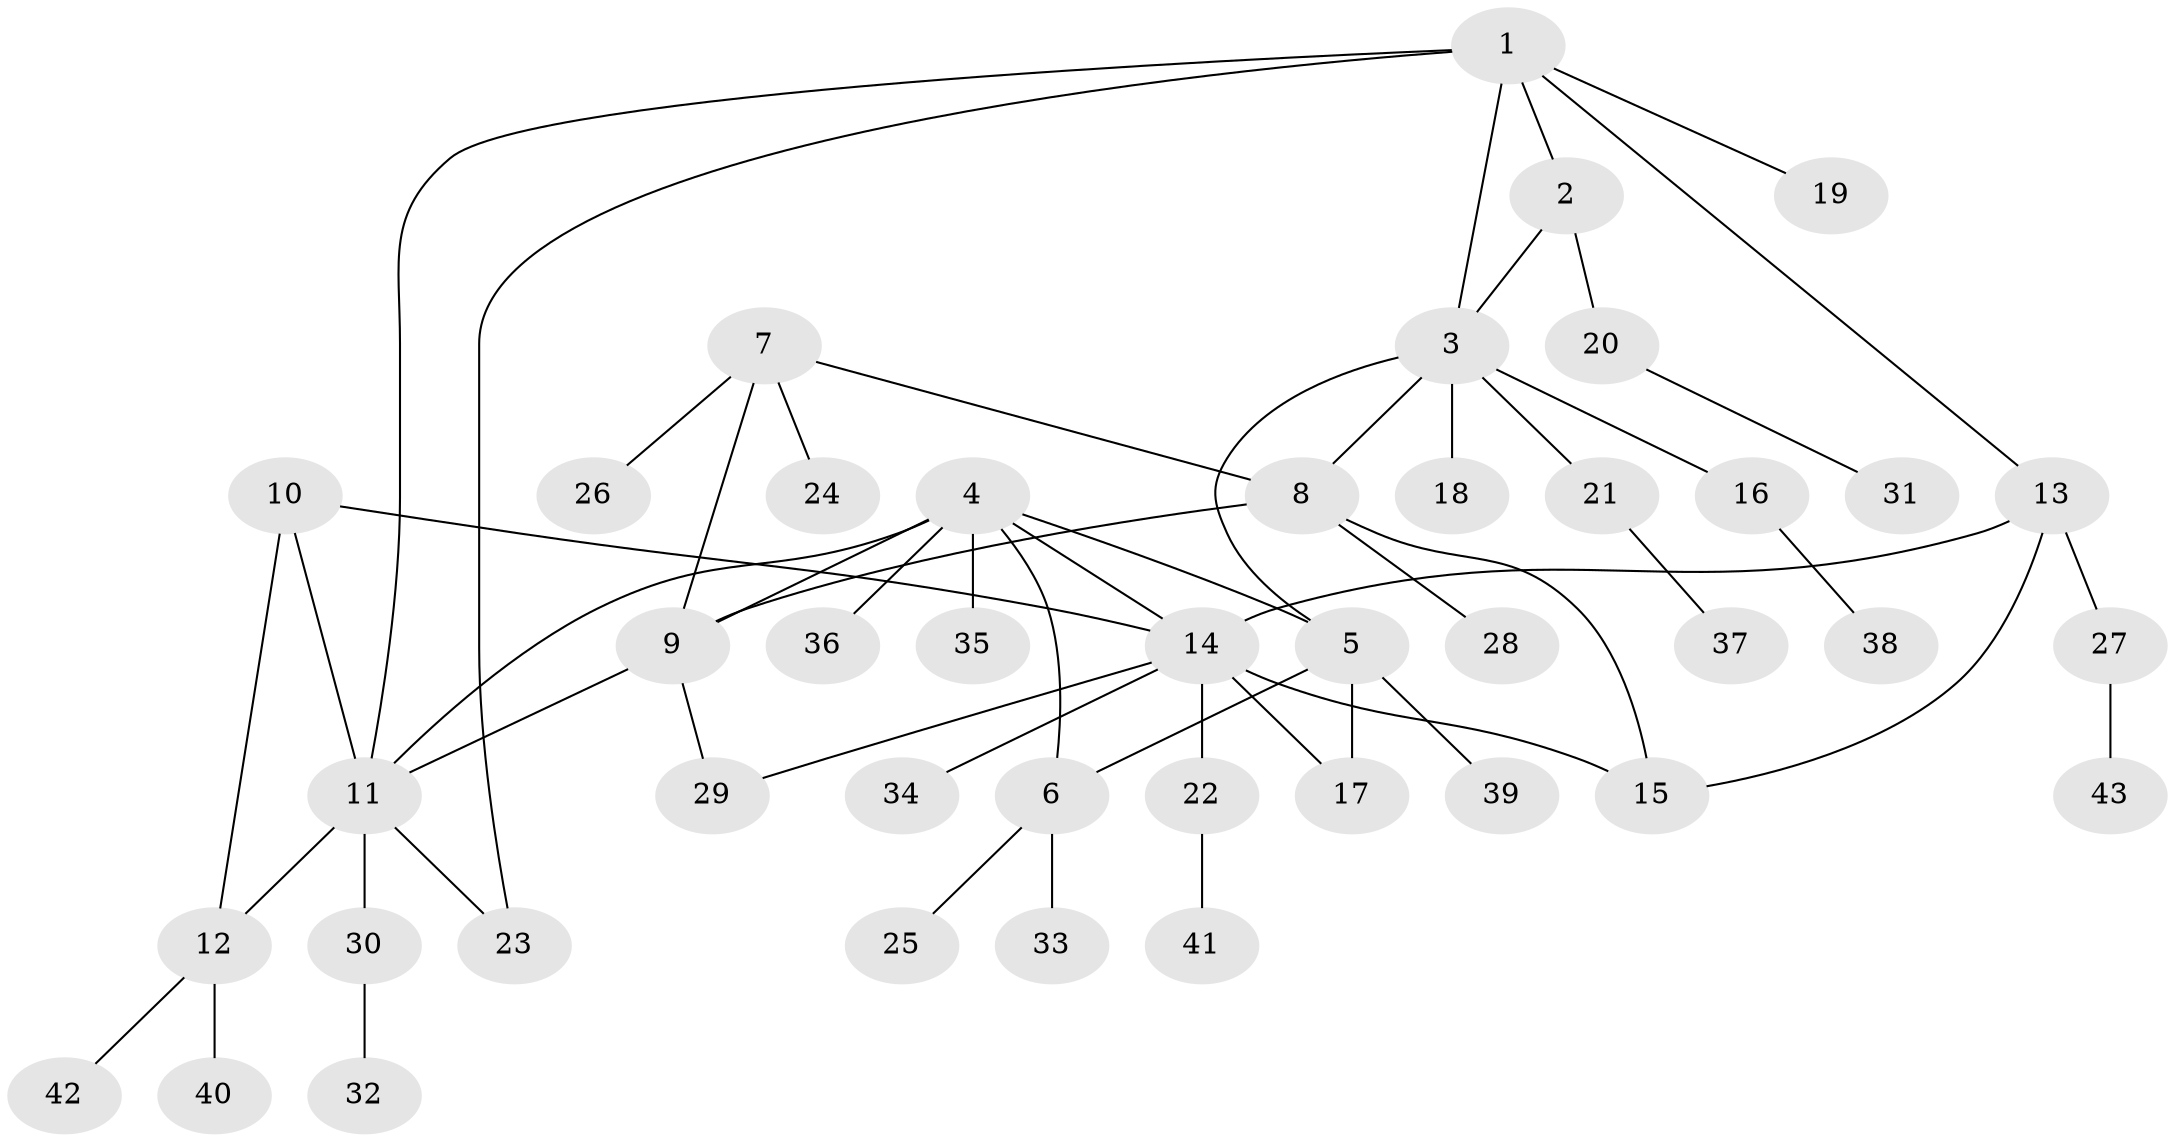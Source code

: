 // original degree distribution, {7: 0.03278688524590164, 3: 0.13114754098360656, 8: 0.03278688524590164, 6: 0.04918032786885246, 5: 0.06557377049180328, 9: 0.01639344262295082, 2: 0.09836065573770492, 1: 0.5737704918032787}
// Generated by graph-tools (version 1.1) at 2025/52/03/04/25 22:52:31]
// undirected, 43 vertices, 56 edges
graph export_dot {
  node [color=gray90,style=filled];
  1;
  2;
  3;
  4;
  5;
  6;
  7;
  8;
  9;
  10;
  11;
  12;
  13;
  14;
  15;
  16;
  17;
  18;
  19;
  20;
  21;
  22;
  23;
  24;
  25;
  26;
  27;
  28;
  29;
  30;
  31;
  32;
  33;
  34;
  35;
  36;
  37;
  38;
  39;
  40;
  41;
  42;
  43;
  1 -- 2 [weight=1.0];
  1 -- 3 [weight=1.0];
  1 -- 11 [weight=1.0];
  1 -- 13 [weight=1.0];
  1 -- 19 [weight=1.0];
  1 -- 23 [weight=1.0];
  2 -- 3 [weight=1.0];
  2 -- 20 [weight=1.0];
  3 -- 5 [weight=1.0];
  3 -- 8 [weight=1.0];
  3 -- 16 [weight=1.0];
  3 -- 18 [weight=1.0];
  3 -- 21 [weight=1.0];
  4 -- 5 [weight=1.0];
  4 -- 6 [weight=1.0];
  4 -- 9 [weight=1.0];
  4 -- 11 [weight=1.0];
  4 -- 14 [weight=1.0];
  4 -- 35 [weight=1.0];
  4 -- 36 [weight=1.0];
  5 -- 6 [weight=1.0];
  5 -- 17 [weight=1.0];
  5 -- 39 [weight=1.0];
  6 -- 25 [weight=1.0];
  6 -- 33 [weight=1.0];
  7 -- 8 [weight=1.0];
  7 -- 9 [weight=1.0];
  7 -- 24 [weight=1.0];
  7 -- 26 [weight=1.0];
  8 -- 9 [weight=1.0];
  8 -- 15 [weight=1.0];
  8 -- 28 [weight=1.0];
  9 -- 11 [weight=1.0];
  9 -- 29 [weight=1.0];
  10 -- 11 [weight=1.0];
  10 -- 12 [weight=1.0];
  10 -- 14 [weight=1.0];
  11 -- 12 [weight=1.0];
  11 -- 23 [weight=1.0];
  11 -- 30 [weight=1.0];
  12 -- 40 [weight=1.0];
  12 -- 42 [weight=1.0];
  13 -- 14 [weight=1.0];
  13 -- 15 [weight=1.0];
  13 -- 27 [weight=1.0];
  14 -- 15 [weight=1.0];
  14 -- 17 [weight=1.0];
  14 -- 22 [weight=1.0];
  14 -- 29 [weight=1.0];
  14 -- 34 [weight=1.0];
  16 -- 38 [weight=1.0];
  20 -- 31 [weight=1.0];
  21 -- 37 [weight=1.0];
  22 -- 41 [weight=1.0];
  27 -- 43 [weight=1.0];
  30 -- 32 [weight=1.0];
}
